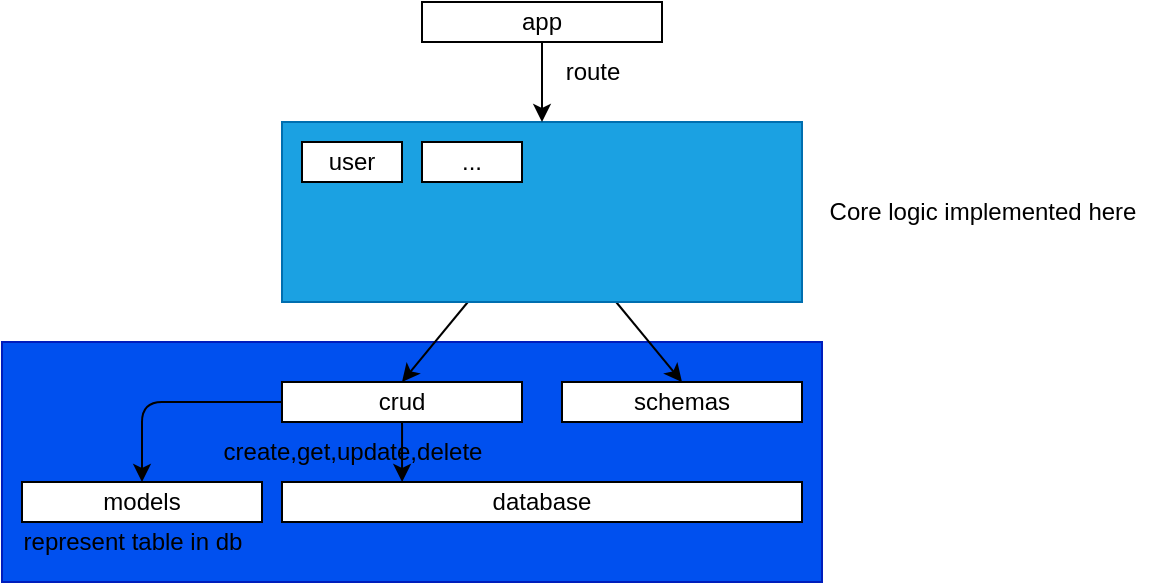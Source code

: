<mxfile>
    <diagram id="LcrdbU4qPVltiVYYksys" name="Page-1">
        <mxGraphModel dx="939" dy="651" grid="1" gridSize="10" guides="1" tooltips="1" connect="1" arrows="1" fold="1" page="1" pageScale="1" pageWidth="827" pageHeight="1169" math="0" shadow="0">
            <root>
                <mxCell id="0"/>
                <mxCell id="1" parent="0"/>
                <mxCell id="28" value="" style="rounded=0;whiteSpace=wrap;html=1;fillColor=#0050ef;fontColor=#ffffff;strokeColor=#001DBC;" vertex="1" parent="1">
                    <mxGeometry x="110" y="260" width="410" height="120" as="geometry"/>
                </mxCell>
                <mxCell id="21" style="edgeStyle=none;html=1;entryX=0.5;entryY=0;entryDx=0;entryDy=0;" edge="1" parent="1" source="19" target="5">
                    <mxGeometry relative="1" as="geometry"/>
                </mxCell>
                <mxCell id="22" style="edgeStyle=none;html=1;entryX=0.5;entryY=0;entryDx=0;entryDy=0;" edge="1" parent="1" source="19" target="4">
                    <mxGeometry relative="1" as="geometry"/>
                </mxCell>
                <mxCell id="19" value="" style="rounded=0;whiteSpace=wrap;html=1;fillColor=#1ba1e2;fontColor=#ffffff;strokeColor=#006EAF;" vertex="1" parent="1">
                    <mxGeometry x="250" y="150" width="260" height="90" as="geometry"/>
                </mxCell>
                <mxCell id="2" value="database" style="rounded=0;whiteSpace=wrap;html=1;" vertex="1" parent="1">
                    <mxGeometry x="250" y="330" width="260" height="20" as="geometry"/>
                </mxCell>
                <mxCell id="3" value="models" style="rounded=0;whiteSpace=wrap;html=1;" vertex="1" parent="1">
                    <mxGeometry x="120" y="330" width="120" height="20" as="geometry"/>
                </mxCell>
                <mxCell id="4" value="schemas" style="rounded=0;whiteSpace=wrap;html=1;" vertex="1" parent="1">
                    <mxGeometry x="390" y="280" width="120" height="20" as="geometry"/>
                </mxCell>
                <mxCell id="13" style="edgeStyle=none;html=1;entryX=0.231;entryY=0;entryDx=0;entryDy=0;entryPerimeter=0;" edge="1" parent="1" source="5" target="2">
                    <mxGeometry relative="1" as="geometry"/>
                </mxCell>
                <mxCell id="15" style="edgeStyle=none;html=1;entryX=0.5;entryY=0;entryDx=0;entryDy=0;" edge="1" parent="1" source="5" target="3">
                    <mxGeometry relative="1" as="geometry">
                        <Array as="points">
                            <mxPoint x="180" y="290"/>
                        </Array>
                    </mxGeometry>
                </mxCell>
                <mxCell id="5" value="crud" style="rounded=0;whiteSpace=wrap;html=1;" vertex="1" parent="1">
                    <mxGeometry x="250" y="280" width="120" height="20" as="geometry"/>
                </mxCell>
                <mxCell id="6" value="user" style="rounded=0;whiteSpace=wrap;html=1;" vertex="1" parent="1">
                    <mxGeometry x="260" y="160" width="50" height="20" as="geometry"/>
                </mxCell>
                <mxCell id="29" style="edgeStyle=none;html=1;entryX=0.5;entryY=0;entryDx=0;entryDy=0;" edge="1" parent="1" source="9" target="19">
                    <mxGeometry relative="1" as="geometry"/>
                </mxCell>
                <mxCell id="9" value="app" style="rounded=0;whiteSpace=wrap;html=1;" vertex="1" parent="1">
                    <mxGeometry x="320" y="90" width="120" height="20" as="geometry"/>
                </mxCell>
                <mxCell id="14" value="create,get,update,delete" style="text;html=1;align=center;verticalAlign=middle;resizable=0;points=[];autosize=1;strokeColor=none;fillColor=none;" vertex="1" parent="1">
                    <mxGeometry x="210" y="300" width="150" height="30" as="geometry"/>
                </mxCell>
                <mxCell id="16" value="represent table in db" style="text;html=1;align=center;verticalAlign=middle;resizable=0;points=[];autosize=1;strokeColor=none;fillColor=none;" vertex="1" parent="1">
                    <mxGeometry x="110" y="345" width="130" height="30" as="geometry"/>
                </mxCell>
                <mxCell id="20" value="..." style="rounded=0;whiteSpace=wrap;html=1;" vertex="1" parent="1">
                    <mxGeometry x="320" y="160" width="50" height="20" as="geometry"/>
                </mxCell>
                <mxCell id="30" value="Core logic implemented here" style="text;html=1;align=center;verticalAlign=middle;resizable=0;points=[];autosize=1;strokeColor=none;fillColor=none;" vertex="1" parent="1">
                    <mxGeometry x="510" y="180" width="180" height="30" as="geometry"/>
                </mxCell>
                <mxCell id="31" value="route" style="text;html=1;align=center;verticalAlign=middle;resizable=0;points=[];autosize=1;strokeColor=none;fillColor=none;" vertex="1" parent="1">
                    <mxGeometry x="380" y="110" width="50" height="30" as="geometry"/>
                </mxCell>
            </root>
        </mxGraphModel>
    </diagram>
</mxfile>